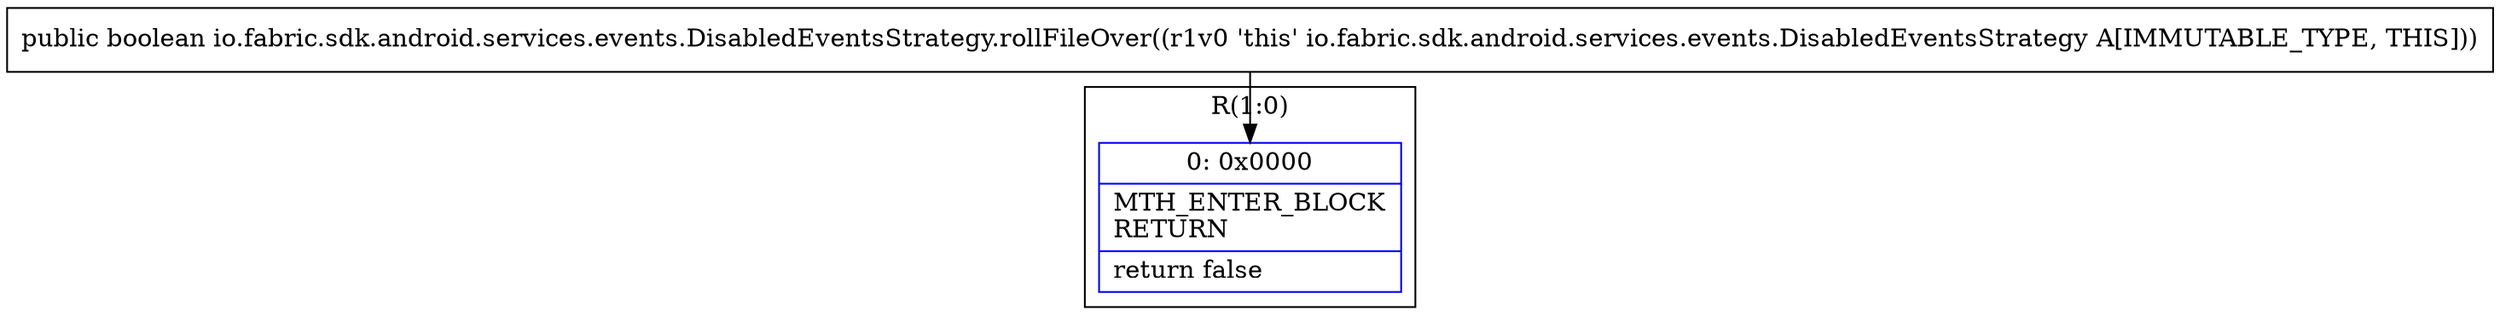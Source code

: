 digraph "CFG forio.fabric.sdk.android.services.events.DisabledEventsStrategy.rollFileOver()Z" {
subgraph cluster_Region_844592871 {
label = "R(1:0)";
node [shape=record,color=blue];
Node_0 [shape=record,label="{0\:\ 0x0000|MTH_ENTER_BLOCK\lRETURN\l|return false\l}"];
}
MethodNode[shape=record,label="{public boolean io.fabric.sdk.android.services.events.DisabledEventsStrategy.rollFileOver((r1v0 'this' io.fabric.sdk.android.services.events.DisabledEventsStrategy A[IMMUTABLE_TYPE, THIS])) }"];
MethodNode -> Node_0;
}


